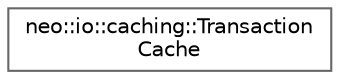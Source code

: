 digraph "Graphical Class Hierarchy"
{
 // LATEX_PDF_SIZE
  bgcolor="transparent";
  edge [fontname=Helvetica,fontsize=10,labelfontname=Helvetica,labelfontsize=10];
  node [fontname=Helvetica,fontsize=10,shape=box,height=0.2,width=0.4];
  rankdir="LR";
  Node0 [id="Node000000",label="neo::io::caching::Transaction\lCache",height=0.2,width=0.4,color="grey40", fillcolor="white", style="filled",URL="$classneo_1_1io_1_1caching_1_1_transaction_cache.html",tooltip="A cache for Transaction objects."];
}
